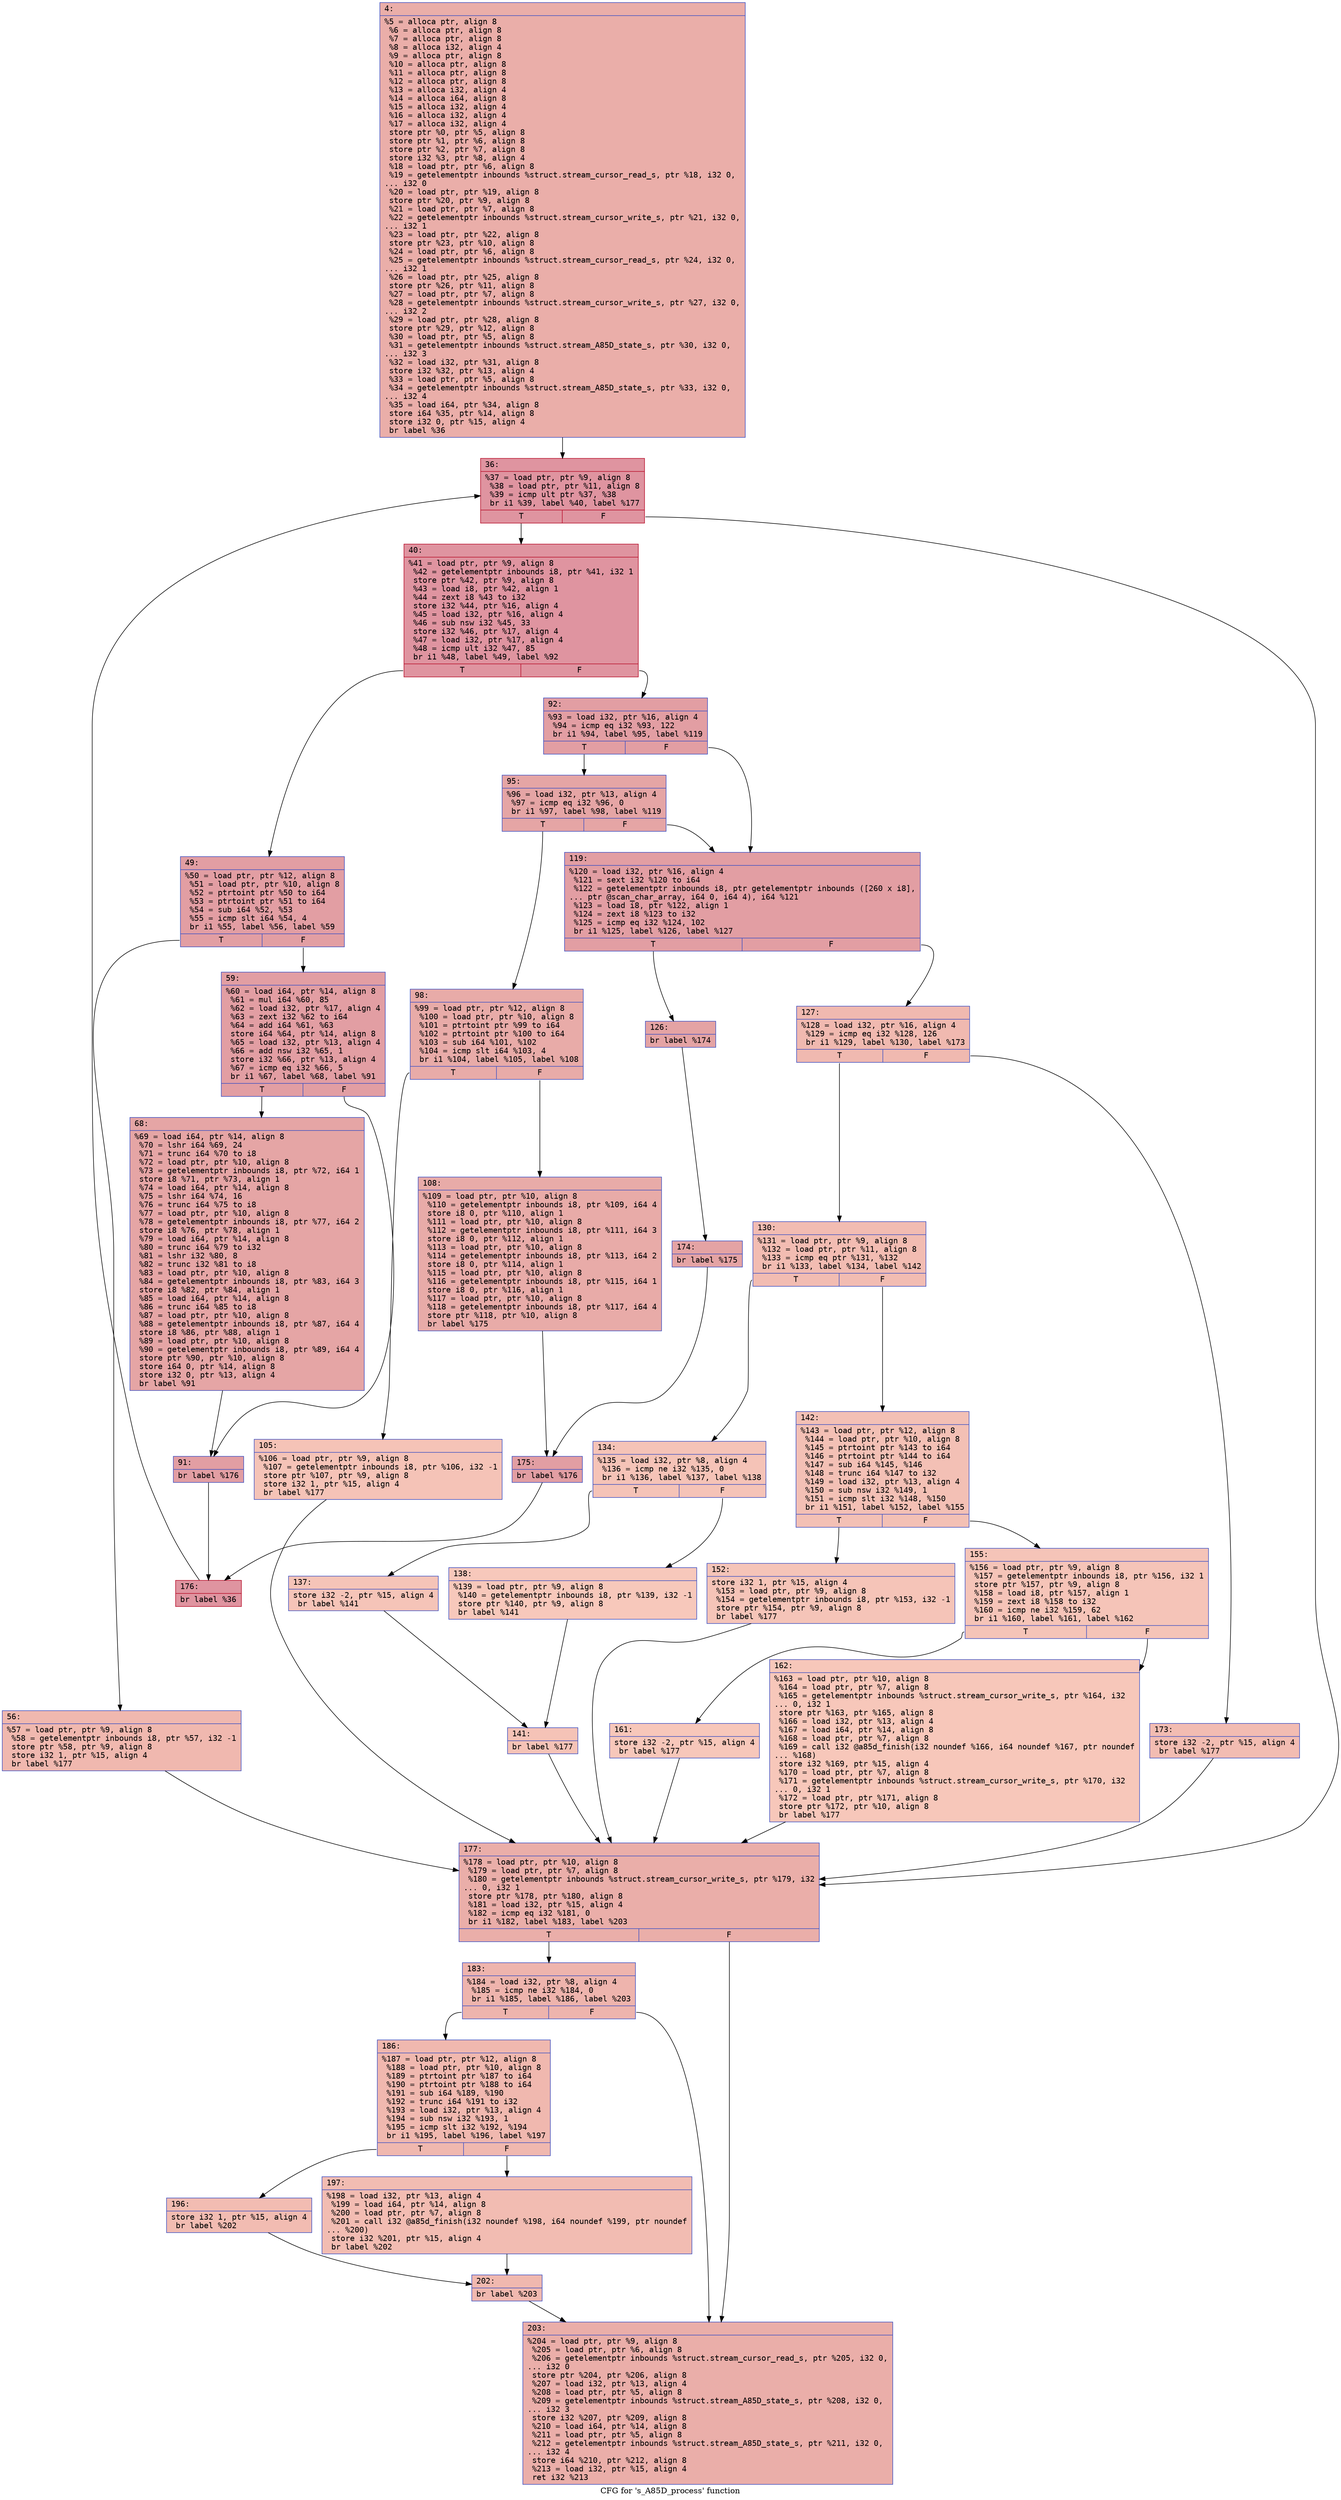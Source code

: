 digraph "CFG for 's_A85D_process' function" {
	label="CFG for 's_A85D_process' function";

	Node0x6000033768f0 [shape=record,color="#3d50c3ff", style=filled, fillcolor="#d0473d70" fontname="Courier",label="{4:\l|  %5 = alloca ptr, align 8\l  %6 = alloca ptr, align 8\l  %7 = alloca ptr, align 8\l  %8 = alloca i32, align 4\l  %9 = alloca ptr, align 8\l  %10 = alloca ptr, align 8\l  %11 = alloca ptr, align 8\l  %12 = alloca ptr, align 8\l  %13 = alloca i32, align 4\l  %14 = alloca i64, align 8\l  %15 = alloca i32, align 4\l  %16 = alloca i32, align 4\l  %17 = alloca i32, align 4\l  store ptr %0, ptr %5, align 8\l  store ptr %1, ptr %6, align 8\l  store ptr %2, ptr %7, align 8\l  store i32 %3, ptr %8, align 4\l  %18 = load ptr, ptr %6, align 8\l  %19 = getelementptr inbounds %struct.stream_cursor_read_s, ptr %18, i32 0,\l... i32 0\l  %20 = load ptr, ptr %19, align 8\l  store ptr %20, ptr %9, align 8\l  %21 = load ptr, ptr %7, align 8\l  %22 = getelementptr inbounds %struct.stream_cursor_write_s, ptr %21, i32 0,\l... i32 1\l  %23 = load ptr, ptr %22, align 8\l  store ptr %23, ptr %10, align 8\l  %24 = load ptr, ptr %6, align 8\l  %25 = getelementptr inbounds %struct.stream_cursor_read_s, ptr %24, i32 0,\l... i32 1\l  %26 = load ptr, ptr %25, align 8\l  store ptr %26, ptr %11, align 8\l  %27 = load ptr, ptr %7, align 8\l  %28 = getelementptr inbounds %struct.stream_cursor_write_s, ptr %27, i32 0,\l... i32 2\l  %29 = load ptr, ptr %28, align 8\l  store ptr %29, ptr %12, align 8\l  %30 = load ptr, ptr %5, align 8\l  %31 = getelementptr inbounds %struct.stream_A85D_state_s, ptr %30, i32 0,\l... i32 3\l  %32 = load i32, ptr %31, align 8\l  store i32 %32, ptr %13, align 4\l  %33 = load ptr, ptr %5, align 8\l  %34 = getelementptr inbounds %struct.stream_A85D_state_s, ptr %33, i32 0,\l... i32 4\l  %35 = load i64, ptr %34, align 8\l  store i64 %35, ptr %14, align 8\l  store i32 0, ptr %15, align 4\l  br label %36\l}"];
	Node0x6000033768f0 -> Node0x600003376940[tooltip="4 -> 36\nProbability 100.00%" ];
	Node0x600003376940 [shape=record,color="#b70d28ff", style=filled, fillcolor="#b70d2870" fontname="Courier",label="{36:\l|  %37 = load ptr, ptr %9, align 8\l  %38 = load ptr, ptr %11, align 8\l  %39 = icmp ult ptr %37, %38\l  br i1 %39, label %40, label %177\l|{<s0>T|<s1>F}}"];
	Node0x600003376940:s0 -> Node0x600003376990[tooltip="36 -> 40\nProbability 96.88%" ];
	Node0x600003376940:s1 -> Node0x600003377250[tooltip="36 -> 177\nProbability 3.12%" ];
	Node0x600003376990 [shape=record,color="#b70d28ff", style=filled, fillcolor="#b70d2870" fontname="Courier",label="{40:\l|  %41 = load ptr, ptr %9, align 8\l  %42 = getelementptr inbounds i8, ptr %41, i32 1\l  store ptr %42, ptr %9, align 8\l  %43 = load i8, ptr %42, align 1\l  %44 = zext i8 %43 to i32\l  store i32 %44, ptr %16, align 4\l  %45 = load i32, ptr %16, align 4\l  %46 = sub nsw i32 %45, 33\l  store i32 %46, ptr %17, align 4\l  %47 = load i32, ptr %17, align 4\l  %48 = icmp ult i32 %47, 85\l  br i1 %48, label %49, label %92\l|{<s0>T|<s1>F}}"];
	Node0x600003376990:s0 -> Node0x6000033769e0[tooltip="40 -> 49\nProbability 50.00%" ];
	Node0x600003376990:s1 -> Node0x600003376b70[tooltip="40 -> 92\nProbability 50.00%" ];
	Node0x6000033769e0 [shape=record,color="#3d50c3ff", style=filled, fillcolor="#be242e70" fontname="Courier",label="{49:\l|  %50 = load ptr, ptr %12, align 8\l  %51 = load ptr, ptr %10, align 8\l  %52 = ptrtoint ptr %50 to i64\l  %53 = ptrtoint ptr %51 to i64\l  %54 = sub i64 %52, %53\l  %55 = icmp slt i64 %54, 4\l  br i1 %55, label %56, label %59\l|{<s0>T|<s1>F}}"];
	Node0x6000033769e0:s0 -> Node0x600003376a30[tooltip="49 -> 56\nProbability 3.12%" ];
	Node0x6000033769e0:s1 -> Node0x600003376a80[tooltip="49 -> 59\nProbability 96.88%" ];
	Node0x600003376a30 [shape=record,color="#3d50c3ff", style=filled, fillcolor="#dc5d4a70" fontname="Courier",label="{56:\l|  %57 = load ptr, ptr %9, align 8\l  %58 = getelementptr inbounds i8, ptr %57, i32 -1\l  store ptr %58, ptr %9, align 8\l  store i32 1, ptr %15, align 4\l  br label %177\l}"];
	Node0x600003376a30 -> Node0x600003377250[tooltip="56 -> 177\nProbability 100.00%" ];
	Node0x600003376a80 [shape=record,color="#3d50c3ff", style=filled, fillcolor="#be242e70" fontname="Courier",label="{59:\l|  %60 = load i64, ptr %14, align 8\l  %61 = mul i64 %60, 85\l  %62 = load i32, ptr %17, align 4\l  %63 = zext i32 %62 to i64\l  %64 = add i64 %61, %63\l  store i64 %64, ptr %14, align 8\l  %65 = load i32, ptr %13, align 4\l  %66 = add nsw i32 %65, 1\l  store i32 %66, ptr %13, align 4\l  %67 = icmp eq i32 %66, 5\l  br i1 %67, label %68, label %91\l|{<s0>T|<s1>F}}"];
	Node0x600003376a80:s0 -> Node0x600003376ad0[tooltip="59 -> 68\nProbability 50.00%" ];
	Node0x600003376a80:s1 -> Node0x600003376b20[tooltip="59 -> 91\nProbability 50.00%" ];
	Node0x600003376ad0 [shape=record,color="#3d50c3ff", style=filled, fillcolor="#c5333470" fontname="Courier",label="{68:\l|  %69 = load i64, ptr %14, align 8\l  %70 = lshr i64 %69, 24\l  %71 = trunc i64 %70 to i8\l  %72 = load ptr, ptr %10, align 8\l  %73 = getelementptr inbounds i8, ptr %72, i64 1\l  store i8 %71, ptr %73, align 1\l  %74 = load i64, ptr %14, align 8\l  %75 = lshr i64 %74, 16\l  %76 = trunc i64 %75 to i8\l  %77 = load ptr, ptr %10, align 8\l  %78 = getelementptr inbounds i8, ptr %77, i64 2\l  store i8 %76, ptr %78, align 1\l  %79 = load i64, ptr %14, align 8\l  %80 = trunc i64 %79 to i32\l  %81 = lshr i32 %80, 8\l  %82 = trunc i32 %81 to i8\l  %83 = load ptr, ptr %10, align 8\l  %84 = getelementptr inbounds i8, ptr %83, i64 3\l  store i8 %82, ptr %84, align 1\l  %85 = load i64, ptr %14, align 8\l  %86 = trunc i64 %85 to i8\l  %87 = load ptr, ptr %10, align 8\l  %88 = getelementptr inbounds i8, ptr %87, i64 4\l  store i8 %86, ptr %88, align 1\l  %89 = load ptr, ptr %10, align 8\l  %90 = getelementptr inbounds i8, ptr %89, i64 4\l  store ptr %90, ptr %10, align 8\l  store i64 0, ptr %14, align 8\l  store i32 0, ptr %13, align 4\l  br label %91\l}"];
	Node0x600003376ad0 -> Node0x600003376b20[tooltip="68 -> 91\nProbability 100.00%" ];
	Node0x600003376b20 [shape=record,color="#3d50c3ff", style=filled, fillcolor="#be242e70" fontname="Courier",label="{91:\l|  br label %176\l}"];
	Node0x600003376b20 -> Node0x600003377200[tooltip="91 -> 176\nProbability 100.00%" ];
	Node0x600003376b70 [shape=record,color="#3d50c3ff", style=filled, fillcolor="#be242e70" fontname="Courier",label="{92:\l|  %93 = load i32, ptr %16, align 4\l  %94 = icmp eq i32 %93, 122\l  br i1 %94, label %95, label %119\l|{<s0>T|<s1>F}}"];
	Node0x600003376b70:s0 -> Node0x600003376bc0[tooltip="92 -> 95\nProbability 50.00%" ];
	Node0x600003376b70:s1 -> Node0x600003376d00[tooltip="92 -> 119\nProbability 50.00%" ];
	Node0x600003376bc0 [shape=record,color="#3d50c3ff", style=filled, fillcolor="#c5333470" fontname="Courier",label="{95:\l|  %96 = load i32, ptr %13, align 4\l  %97 = icmp eq i32 %96, 0\l  br i1 %97, label %98, label %119\l|{<s0>T|<s1>F}}"];
	Node0x600003376bc0:s0 -> Node0x600003376c10[tooltip="95 -> 98\nProbability 37.50%" ];
	Node0x600003376bc0:s1 -> Node0x600003376d00[tooltip="95 -> 119\nProbability 62.50%" ];
	Node0x600003376c10 [shape=record,color="#3d50c3ff", style=filled, fillcolor="#cc403a70" fontname="Courier",label="{98:\l|  %99 = load ptr, ptr %12, align 8\l  %100 = load ptr, ptr %10, align 8\l  %101 = ptrtoint ptr %99 to i64\l  %102 = ptrtoint ptr %100 to i64\l  %103 = sub i64 %101, %102\l  %104 = icmp slt i64 %103, 4\l  br i1 %104, label %105, label %108\l|{<s0>T|<s1>F}}"];
	Node0x600003376c10:s0 -> Node0x600003376c60[tooltip="98 -> 105\nProbability 3.12%" ];
	Node0x600003376c10:s1 -> Node0x600003376cb0[tooltip="98 -> 108\nProbability 96.88%" ];
	Node0x600003376c60 [shape=record,color="#3d50c3ff", style=filled, fillcolor="#e8765c70" fontname="Courier",label="{105:\l|  %106 = load ptr, ptr %9, align 8\l  %107 = getelementptr inbounds i8, ptr %106, i32 -1\l  store ptr %107, ptr %9, align 8\l  store i32 1, ptr %15, align 4\l  br label %177\l}"];
	Node0x600003376c60 -> Node0x600003377250[tooltip="105 -> 177\nProbability 100.00%" ];
	Node0x600003376cb0 [shape=record,color="#3d50c3ff", style=filled, fillcolor="#cc403a70" fontname="Courier",label="{108:\l|  %109 = load ptr, ptr %10, align 8\l  %110 = getelementptr inbounds i8, ptr %109, i64 4\l  store i8 0, ptr %110, align 1\l  %111 = load ptr, ptr %10, align 8\l  %112 = getelementptr inbounds i8, ptr %111, i64 3\l  store i8 0, ptr %112, align 1\l  %113 = load ptr, ptr %10, align 8\l  %114 = getelementptr inbounds i8, ptr %113, i64 2\l  store i8 0, ptr %114, align 1\l  %115 = load ptr, ptr %10, align 8\l  %116 = getelementptr inbounds i8, ptr %115, i64 1\l  store i8 0, ptr %116, align 1\l  %117 = load ptr, ptr %10, align 8\l  %118 = getelementptr inbounds i8, ptr %117, i64 4\l  store ptr %118, ptr %10, align 8\l  br label %175\l}"];
	Node0x600003376cb0 -> Node0x6000033771b0[tooltip="108 -> 175\nProbability 100.00%" ];
	Node0x600003376d00 [shape=record,color="#3d50c3ff", style=filled, fillcolor="#be242e70" fontname="Courier",label="{119:\l|  %120 = load i32, ptr %16, align 4\l  %121 = sext i32 %120 to i64\l  %122 = getelementptr inbounds i8, ptr getelementptr inbounds ([260 x i8],\l... ptr @scan_char_array, i64 0, i64 4), i64 %121\l  %123 = load i8, ptr %122, align 1\l  %124 = zext i8 %123 to i32\l  %125 = icmp eq i32 %124, 102\l  br i1 %125, label %126, label %127\l|{<s0>T|<s1>F}}"];
	Node0x600003376d00:s0 -> Node0x600003376d50[tooltip="119 -> 126\nProbability 96.88%" ];
	Node0x600003376d00:s1 -> Node0x600003376da0[tooltip="119 -> 127\nProbability 3.12%" ];
	Node0x600003376d50 [shape=record,color="#3d50c3ff", style=filled, fillcolor="#c32e3170" fontname="Courier",label="{126:\l|  br label %174\l}"];
	Node0x600003376d50 -> Node0x600003377160[tooltip="126 -> 174\nProbability 100.00%" ];
	Node0x600003376da0 [shape=record,color="#3d50c3ff", style=filled, fillcolor="#de614d70" fontname="Courier",label="{127:\l|  %128 = load i32, ptr %16, align 4\l  %129 = icmp eq i32 %128, 126\l  br i1 %129, label %130, label %173\l|{<s0>T|<s1>F}}"];
	Node0x600003376da0:s0 -> Node0x600003376df0[tooltip="127 -> 130\nProbability 50.00%" ];
	Node0x600003376da0:s1 -> Node0x600003377110[tooltip="127 -> 173\nProbability 50.00%" ];
	Node0x600003376df0 [shape=record,color="#3d50c3ff", style=filled, fillcolor="#e1675170" fontname="Courier",label="{130:\l|  %131 = load ptr, ptr %9, align 8\l  %132 = load ptr, ptr %11, align 8\l  %133 = icmp eq ptr %131, %132\l  br i1 %133, label %134, label %142\l|{<s0>T|<s1>F}}"];
	Node0x600003376df0:s0 -> Node0x600003376e40[tooltip="130 -> 134\nProbability 37.50%" ];
	Node0x600003376df0:s1 -> Node0x600003376f80[tooltip="130 -> 142\nProbability 62.50%" ];
	Node0x600003376e40 [shape=record,color="#3d50c3ff", style=filled, fillcolor="#e8765c70" fontname="Courier",label="{134:\l|  %135 = load i32, ptr %8, align 4\l  %136 = icmp ne i32 %135, 0\l  br i1 %136, label %137, label %138\l|{<s0>T|<s1>F}}"];
	Node0x600003376e40:s0 -> Node0x600003376e90[tooltip="134 -> 137\nProbability 62.50%" ];
	Node0x600003376e40:s1 -> Node0x600003376ee0[tooltip="134 -> 138\nProbability 37.50%" ];
	Node0x600003376e90 [shape=record,color="#3d50c3ff", style=filled, fillcolor="#e97a5f70" fontname="Courier",label="{137:\l|  store i32 -2, ptr %15, align 4\l  br label %141\l}"];
	Node0x600003376e90 -> Node0x600003376f30[tooltip="137 -> 141\nProbability 100.00%" ];
	Node0x600003376ee0 [shape=record,color="#3d50c3ff", style=filled, fillcolor="#ed836670" fontname="Courier",label="{138:\l|  %139 = load ptr, ptr %9, align 8\l  %140 = getelementptr inbounds i8, ptr %139, i32 -1\l  store ptr %140, ptr %9, align 8\l  br label %141\l}"];
	Node0x600003376ee0 -> Node0x600003376f30[tooltip="138 -> 141\nProbability 100.00%" ];
	Node0x600003376f30 [shape=record,color="#3d50c3ff", style=filled, fillcolor="#e8765c70" fontname="Courier",label="{141:\l|  br label %177\l}"];
	Node0x600003376f30 -> Node0x600003377250[tooltip="141 -> 177\nProbability 100.00%" ];
	Node0x600003376f80 [shape=record,color="#3d50c3ff", style=filled, fillcolor="#e5705870" fontname="Courier",label="{142:\l|  %143 = load ptr, ptr %12, align 8\l  %144 = load ptr, ptr %10, align 8\l  %145 = ptrtoint ptr %143 to i64\l  %146 = ptrtoint ptr %144 to i64\l  %147 = sub i64 %145, %146\l  %148 = trunc i64 %147 to i32\l  %149 = load i32, ptr %13, align 4\l  %150 = sub nsw i32 %149, 1\l  %151 = icmp slt i32 %148, %150\l  br i1 %151, label %152, label %155\l|{<s0>T|<s1>F}}"];
	Node0x600003376f80:s0 -> Node0x600003376fd0[tooltip="142 -> 152\nProbability 50.00%" ];
	Node0x600003376f80:s1 -> Node0x600003377020[tooltip="142 -> 155\nProbability 50.00%" ];
	Node0x600003376fd0 [shape=record,color="#3d50c3ff", style=filled, fillcolor="#e97a5f70" fontname="Courier",label="{152:\l|  store i32 1, ptr %15, align 4\l  %153 = load ptr, ptr %9, align 8\l  %154 = getelementptr inbounds i8, ptr %153, i32 -1\l  store ptr %154, ptr %9, align 8\l  br label %177\l}"];
	Node0x600003376fd0 -> Node0x600003377250[tooltip="152 -> 177\nProbability 100.00%" ];
	Node0x600003377020 [shape=record,color="#3d50c3ff", style=filled, fillcolor="#e97a5f70" fontname="Courier",label="{155:\l|  %156 = load ptr, ptr %9, align 8\l  %157 = getelementptr inbounds i8, ptr %156, i32 1\l  store ptr %157, ptr %9, align 8\l  %158 = load i8, ptr %157, align 1\l  %159 = zext i8 %158 to i32\l  %160 = icmp ne i32 %159, 62\l  br i1 %160, label %161, label %162\l|{<s0>T|<s1>F}}"];
	Node0x600003377020:s0 -> Node0x600003377070[tooltip="155 -> 161\nProbability 50.00%" ];
	Node0x600003377020:s1 -> Node0x6000033770c0[tooltip="155 -> 162\nProbability 50.00%" ];
	Node0x600003377070 [shape=record,color="#3d50c3ff", style=filled, fillcolor="#ec7f6370" fontname="Courier",label="{161:\l|  store i32 -2, ptr %15, align 4\l  br label %177\l}"];
	Node0x600003377070 -> Node0x600003377250[tooltip="161 -> 177\nProbability 100.00%" ];
	Node0x6000033770c0 [shape=record,color="#3d50c3ff", style=filled, fillcolor="#ec7f6370" fontname="Courier",label="{162:\l|  %163 = load ptr, ptr %10, align 8\l  %164 = load ptr, ptr %7, align 8\l  %165 = getelementptr inbounds %struct.stream_cursor_write_s, ptr %164, i32\l... 0, i32 1\l  store ptr %163, ptr %165, align 8\l  %166 = load i32, ptr %13, align 4\l  %167 = load i64, ptr %14, align 8\l  %168 = load ptr, ptr %7, align 8\l  %169 = call i32 @a85d_finish(i32 noundef %166, i64 noundef %167, ptr noundef\l... %168)\l  store i32 %169, ptr %15, align 4\l  %170 = load ptr, ptr %7, align 8\l  %171 = getelementptr inbounds %struct.stream_cursor_write_s, ptr %170, i32\l... 0, i32 1\l  %172 = load ptr, ptr %171, align 8\l  store ptr %172, ptr %10, align 8\l  br label %177\l}"];
	Node0x6000033770c0 -> Node0x600003377250[tooltip="162 -> 177\nProbability 100.00%" ];
	Node0x600003377110 [shape=record,color="#3d50c3ff", style=filled, fillcolor="#e1675170" fontname="Courier",label="{173:\l|  store i32 -2, ptr %15, align 4\l  br label %177\l}"];
	Node0x600003377110 -> Node0x600003377250[tooltip="173 -> 177\nProbability 100.00%" ];
	Node0x600003377160 [shape=record,color="#3d50c3ff", style=filled, fillcolor="#c32e3170" fontname="Courier",label="{174:\l|  br label %175\l}"];
	Node0x600003377160 -> Node0x6000033771b0[tooltip="174 -> 175\nProbability 100.00%" ];
	Node0x6000033771b0 [shape=record,color="#3d50c3ff", style=filled, fillcolor="#be242e70" fontname="Courier",label="{175:\l|  br label %176\l}"];
	Node0x6000033771b0 -> Node0x600003377200[tooltip="175 -> 176\nProbability 100.00%" ];
	Node0x600003377200 [shape=record,color="#b70d28ff", style=filled, fillcolor="#b70d2870" fontname="Courier",label="{176:\l|  br label %36\l}"];
	Node0x600003377200 -> Node0x600003376940[tooltip="176 -> 36\nProbability 100.00%" ];
	Node0x600003377250 [shape=record,color="#3d50c3ff", style=filled, fillcolor="#d0473d70" fontname="Courier",label="{177:\l|  %178 = load ptr, ptr %10, align 8\l  %179 = load ptr, ptr %7, align 8\l  %180 = getelementptr inbounds %struct.stream_cursor_write_s, ptr %179, i32\l... 0, i32 1\l  store ptr %178, ptr %180, align 8\l  %181 = load i32, ptr %15, align 4\l  %182 = icmp eq i32 %181, 0\l  br i1 %182, label %183, label %203\l|{<s0>T|<s1>F}}"];
	Node0x600003377250:s0 -> Node0x6000033772a0[tooltip="177 -> 183\nProbability 37.50%" ];
	Node0x600003377250:s1 -> Node0x600003377430[tooltip="177 -> 203\nProbability 62.50%" ];
	Node0x6000033772a0 [shape=record,color="#3d50c3ff", style=filled, fillcolor="#d8564670" fontname="Courier",label="{183:\l|  %184 = load i32, ptr %8, align 4\l  %185 = icmp ne i32 %184, 0\l  br i1 %185, label %186, label %203\l|{<s0>T|<s1>F}}"];
	Node0x6000033772a0:s0 -> Node0x6000033772f0[tooltip="183 -> 186\nProbability 62.50%" ];
	Node0x6000033772a0:s1 -> Node0x600003377430[tooltip="183 -> 203\nProbability 37.50%" ];
	Node0x6000033772f0 [shape=record,color="#3d50c3ff", style=filled, fillcolor="#dc5d4a70" fontname="Courier",label="{186:\l|  %187 = load ptr, ptr %12, align 8\l  %188 = load ptr, ptr %10, align 8\l  %189 = ptrtoint ptr %187 to i64\l  %190 = ptrtoint ptr %188 to i64\l  %191 = sub i64 %189, %190\l  %192 = trunc i64 %191 to i32\l  %193 = load i32, ptr %13, align 4\l  %194 = sub nsw i32 %193, 1\l  %195 = icmp slt i32 %192, %194\l  br i1 %195, label %196, label %197\l|{<s0>T|<s1>F}}"];
	Node0x6000033772f0:s0 -> Node0x600003377340[tooltip="186 -> 196\nProbability 50.00%" ];
	Node0x6000033772f0:s1 -> Node0x600003377390[tooltip="186 -> 197\nProbability 50.00%" ];
	Node0x600003377340 [shape=record,color="#3d50c3ff", style=filled, fillcolor="#e1675170" fontname="Courier",label="{196:\l|  store i32 1, ptr %15, align 4\l  br label %202\l}"];
	Node0x600003377340 -> Node0x6000033773e0[tooltip="196 -> 202\nProbability 100.00%" ];
	Node0x600003377390 [shape=record,color="#3d50c3ff", style=filled, fillcolor="#e1675170" fontname="Courier",label="{197:\l|  %198 = load i32, ptr %13, align 4\l  %199 = load i64, ptr %14, align 8\l  %200 = load ptr, ptr %7, align 8\l  %201 = call i32 @a85d_finish(i32 noundef %198, i64 noundef %199, ptr noundef\l... %200)\l  store i32 %201, ptr %15, align 4\l  br label %202\l}"];
	Node0x600003377390 -> Node0x6000033773e0[tooltip="197 -> 202\nProbability 100.00%" ];
	Node0x6000033773e0 [shape=record,color="#3d50c3ff", style=filled, fillcolor="#dc5d4a70" fontname="Courier",label="{202:\l|  br label %203\l}"];
	Node0x6000033773e0 -> Node0x600003377430[tooltip="202 -> 203\nProbability 100.00%" ];
	Node0x600003377430 [shape=record,color="#3d50c3ff", style=filled, fillcolor="#d0473d70" fontname="Courier",label="{203:\l|  %204 = load ptr, ptr %9, align 8\l  %205 = load ptr, ptr %6, align 8\l  %206 = getelementptr inbounds %struct.stream_cursor_read_s, ptr %205, i32 0,\l... i32 0\l  store ptr %204, ptr %206, align 8\l  %207 = load i32, ptr %13, align 4\l  %208 = load ptr, ptr %5, align 8\l  %209 = getelementptr inbounds %struct.stream_A85D_state_s, ptr %208, i32 0,\l... i32 3\l  store i32 %207, ptr %209, align 8\l  %210 = load i64, ptr %14, align 8\l  %211 = load ptr, ptr %5, align 8\l  %212 = getelementptr inbounds %struct.stream_A85D_state_s, ptr %211, i32 0,\l... i32 4\l  store i64 %210, ptr %212, align 8\l  %213 = load i32, ptr %15, align 4\l  ret i32 %213\l}"];
}
